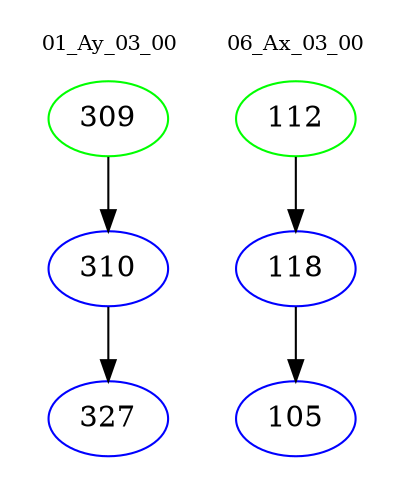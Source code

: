 digraph{
subgraph cluster_0 {
color = white
label = "01_Ay_03_00";
fontsize=10;
T0_309 [label="309", color="green"]
T0_309 -> T0_310 [color="black"]
T0_310 [label="310", color="blue"]
T0_310 -> T0_327 [color="black"]
T0_327 [label="327", color="blue"]
}
subgraph cluster_1 {
color = white
label = "06_Ax_03_00";
fontsize=10;
T1_112 [label="112", color="green"]
T1_112 -> T1_118 [color="black"]
T1_118 [label="118", color="blue"]
T1_118 -> T1_105 [color="black"]
T1_105 [label="105", color="blue"]
}
}

